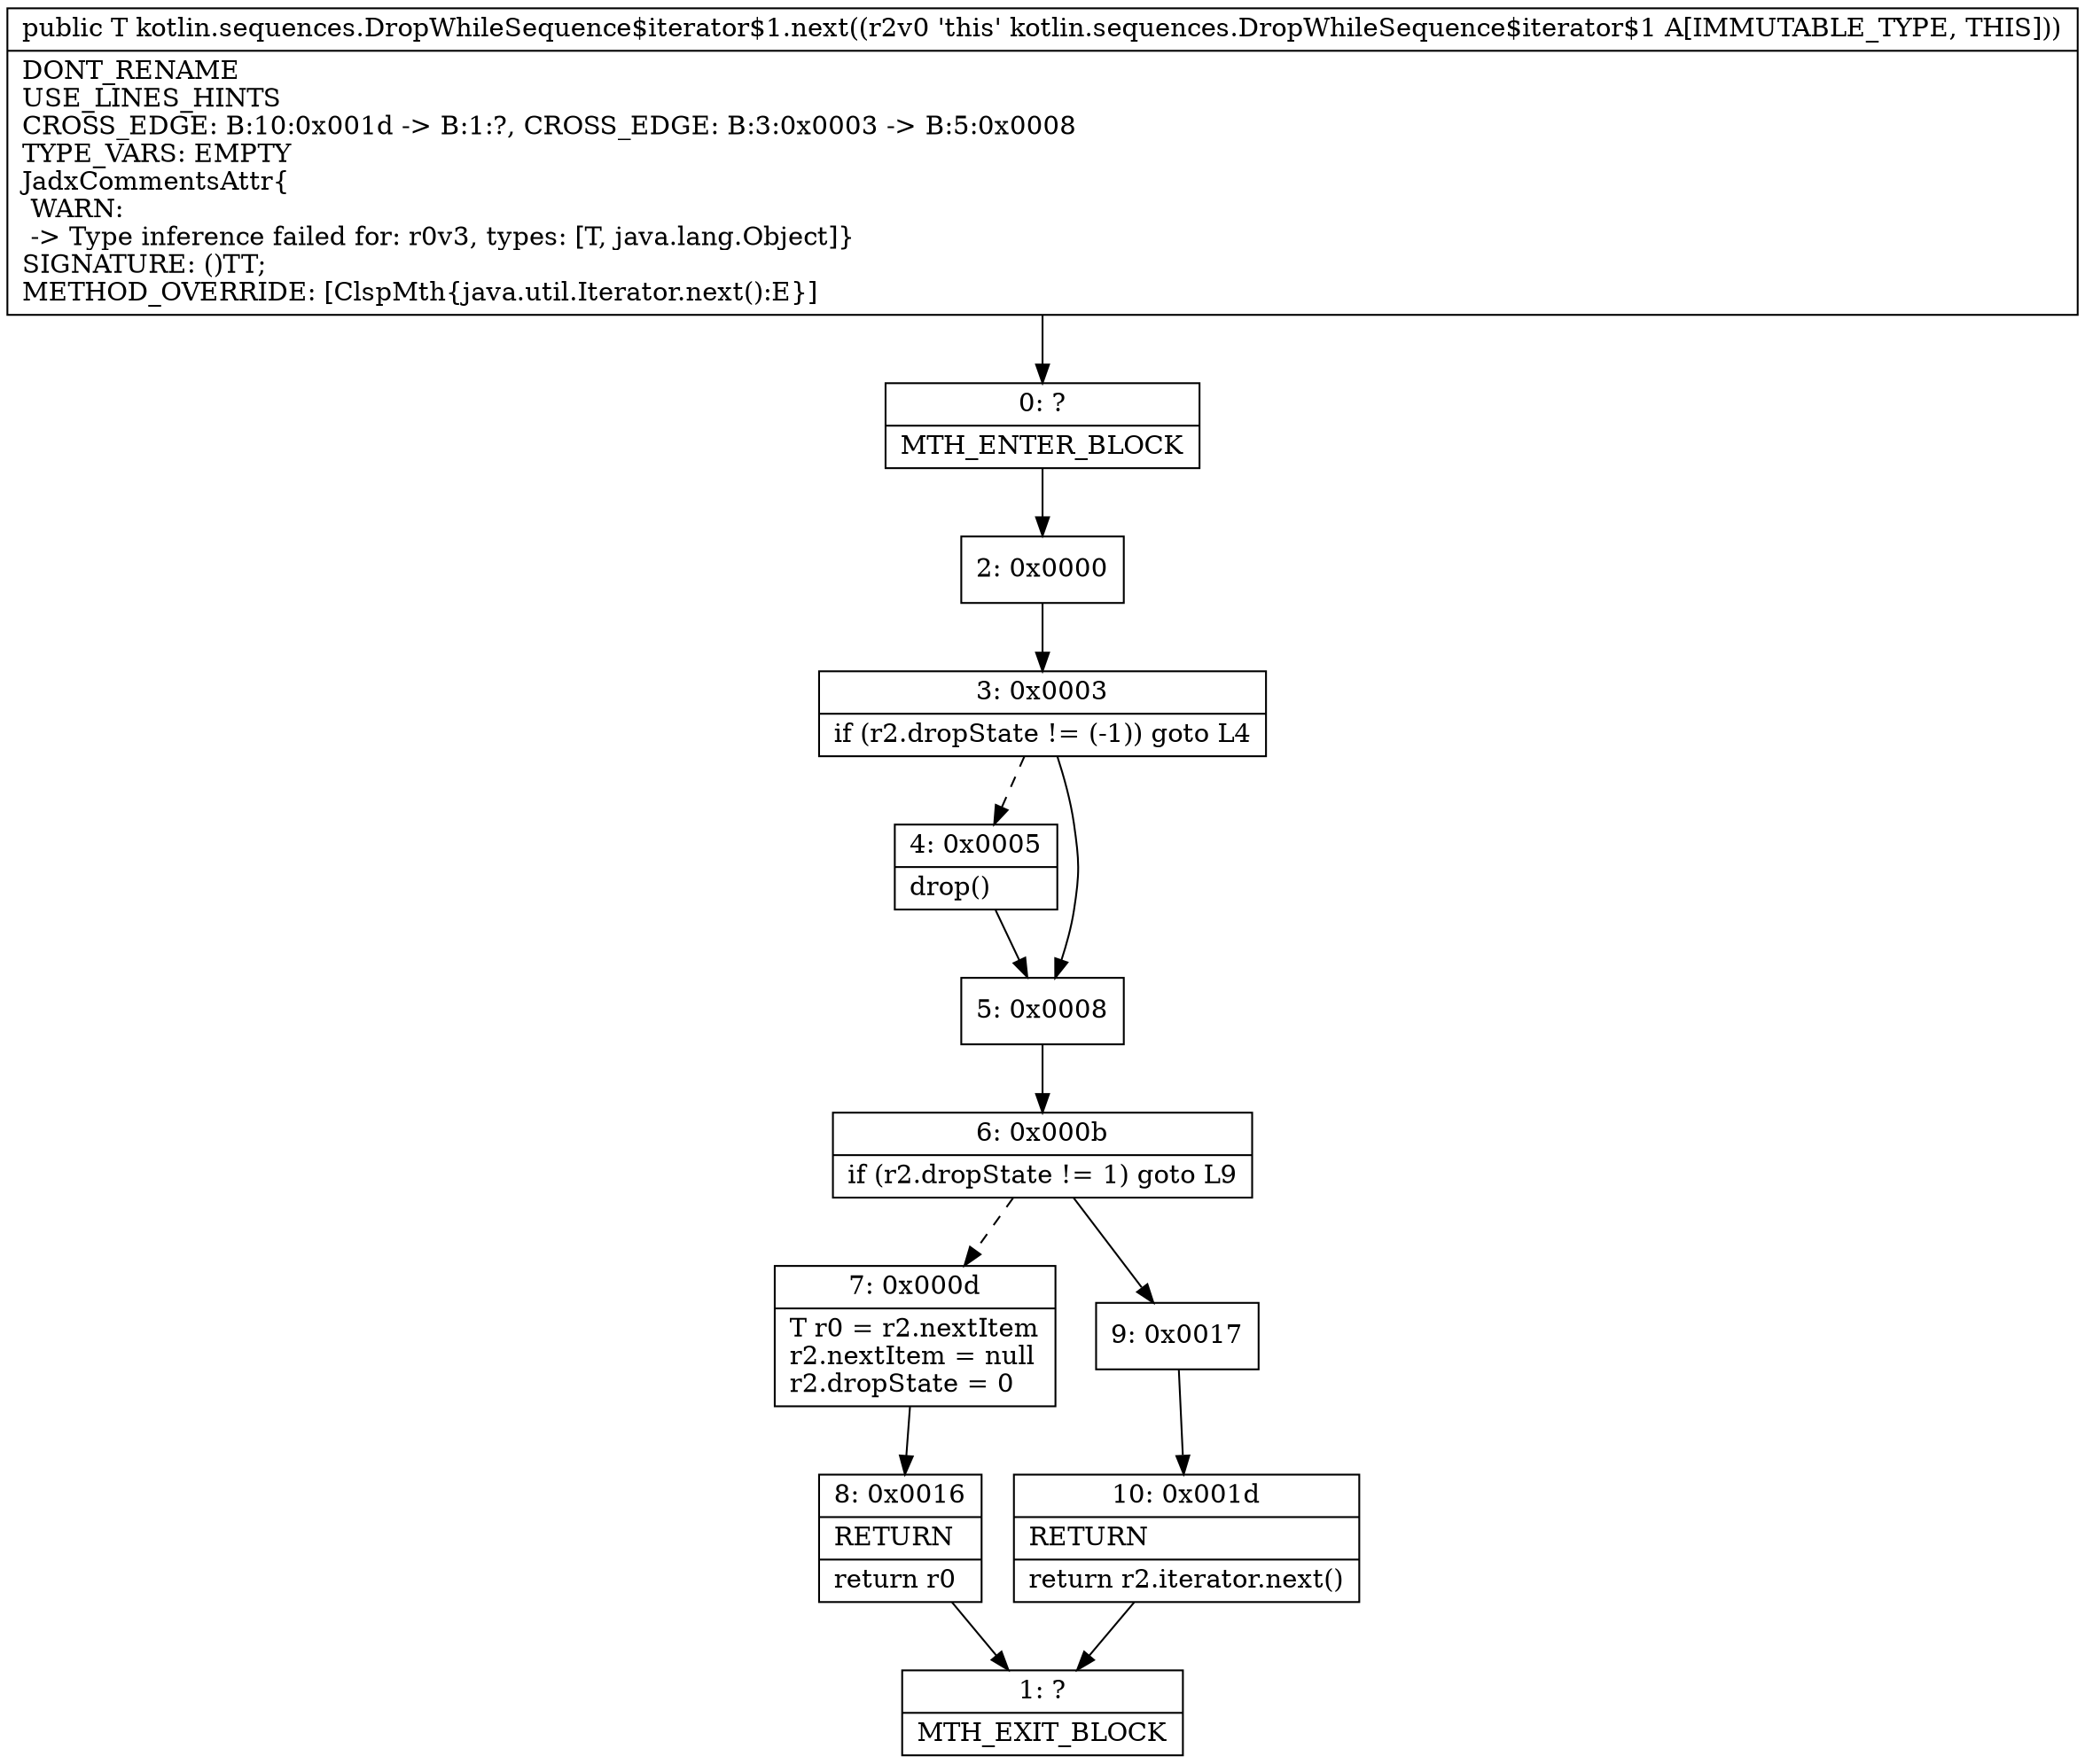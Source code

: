 digraph "CFG forkotlin.sequences.DropWhileSequence$iterator$1.next()Ljava\/lang\/Object;" {
Node_0 [shape=record,label="{0\:\ ?|MTH_ENTER_BLOCK\l}"];
Node_2 [shape=record,label="{2\:\ 0x0000}"];
Node_3 [shape=record,label="{3\:\ 0x0003|if (r2.dropState != (\-1)) goto L4\l}"];
Node_4 [shape=record,label="{4\:\ 0x0005|drop()\l}"];
Node_5 [shape=record,label="{5\:\ 0x0008}"];
Node_6 [shape=record,label="{6\:\ 0x000b|if (r2.dropState != 1) goto L9\l}"];
Node_7 [shape=record,label="{7\:\ 0x000d|T r0 = r2.nextItem\lr2.nextItem = null\lr2.dropState = 0\l}"];
Node_8 [shape=record,label="{8\:\ 0x0016|RETURN\l|return r0\l}"];
Node_1 [shape=record,label="{1\:\ ?|MTH_EXIT_BLOCK\l}"];
Node_9 [shape=record,label="{9\:\ 0x0017}"];
Node_10 [shape=record,label="{10\:\ 0x001d|RETURN\l|return r2.iterator.next()\l}"];
MethodNode[shape=record,label="{public T kotlin.sequences.DropWhileSequence$iterator$1.next((r2v0 'this' kotlin.sequences.DropWhileSequence$iterator$1 A[IMMUTABLE_TYPE, THIS]))  | DONT_RENAME\lUSE_LINES_HINTS\lCROSS_EDGE: B:10:0x001d \-\> B:1:?, CROSS_EDGE: B:3:0x0003 \-\> B:5:0x0008\lTYPE_VARS: EMPTY\lJadxCommentsAttr\{\l WARN: \l \-\> Type inference failed for: r0v3, types: [T, java.lang.Object]\}\lSIGNATURE: ()TT;\lMETHOD_OVERRIDE: [ClspMth\{java.util.Iterator.next():E\}]\l}"];
MethodNode -> Node_0;Node_0 -> Node_2;
Node_2 -> Node_3;
Node_3 -> Node_4[style=dashed];
Node_3 -> Node_5;
Node_4 -> Node_5;
Node_5 -> Node_6;
Node_6 -> Node_7[style=dashed];
Node_6 -> Node_9;
Node_7 -> Node_8;
Node_8 -> Node_1;
Node_9 -> Node_10;
Node_10 -> Node_1;
}

